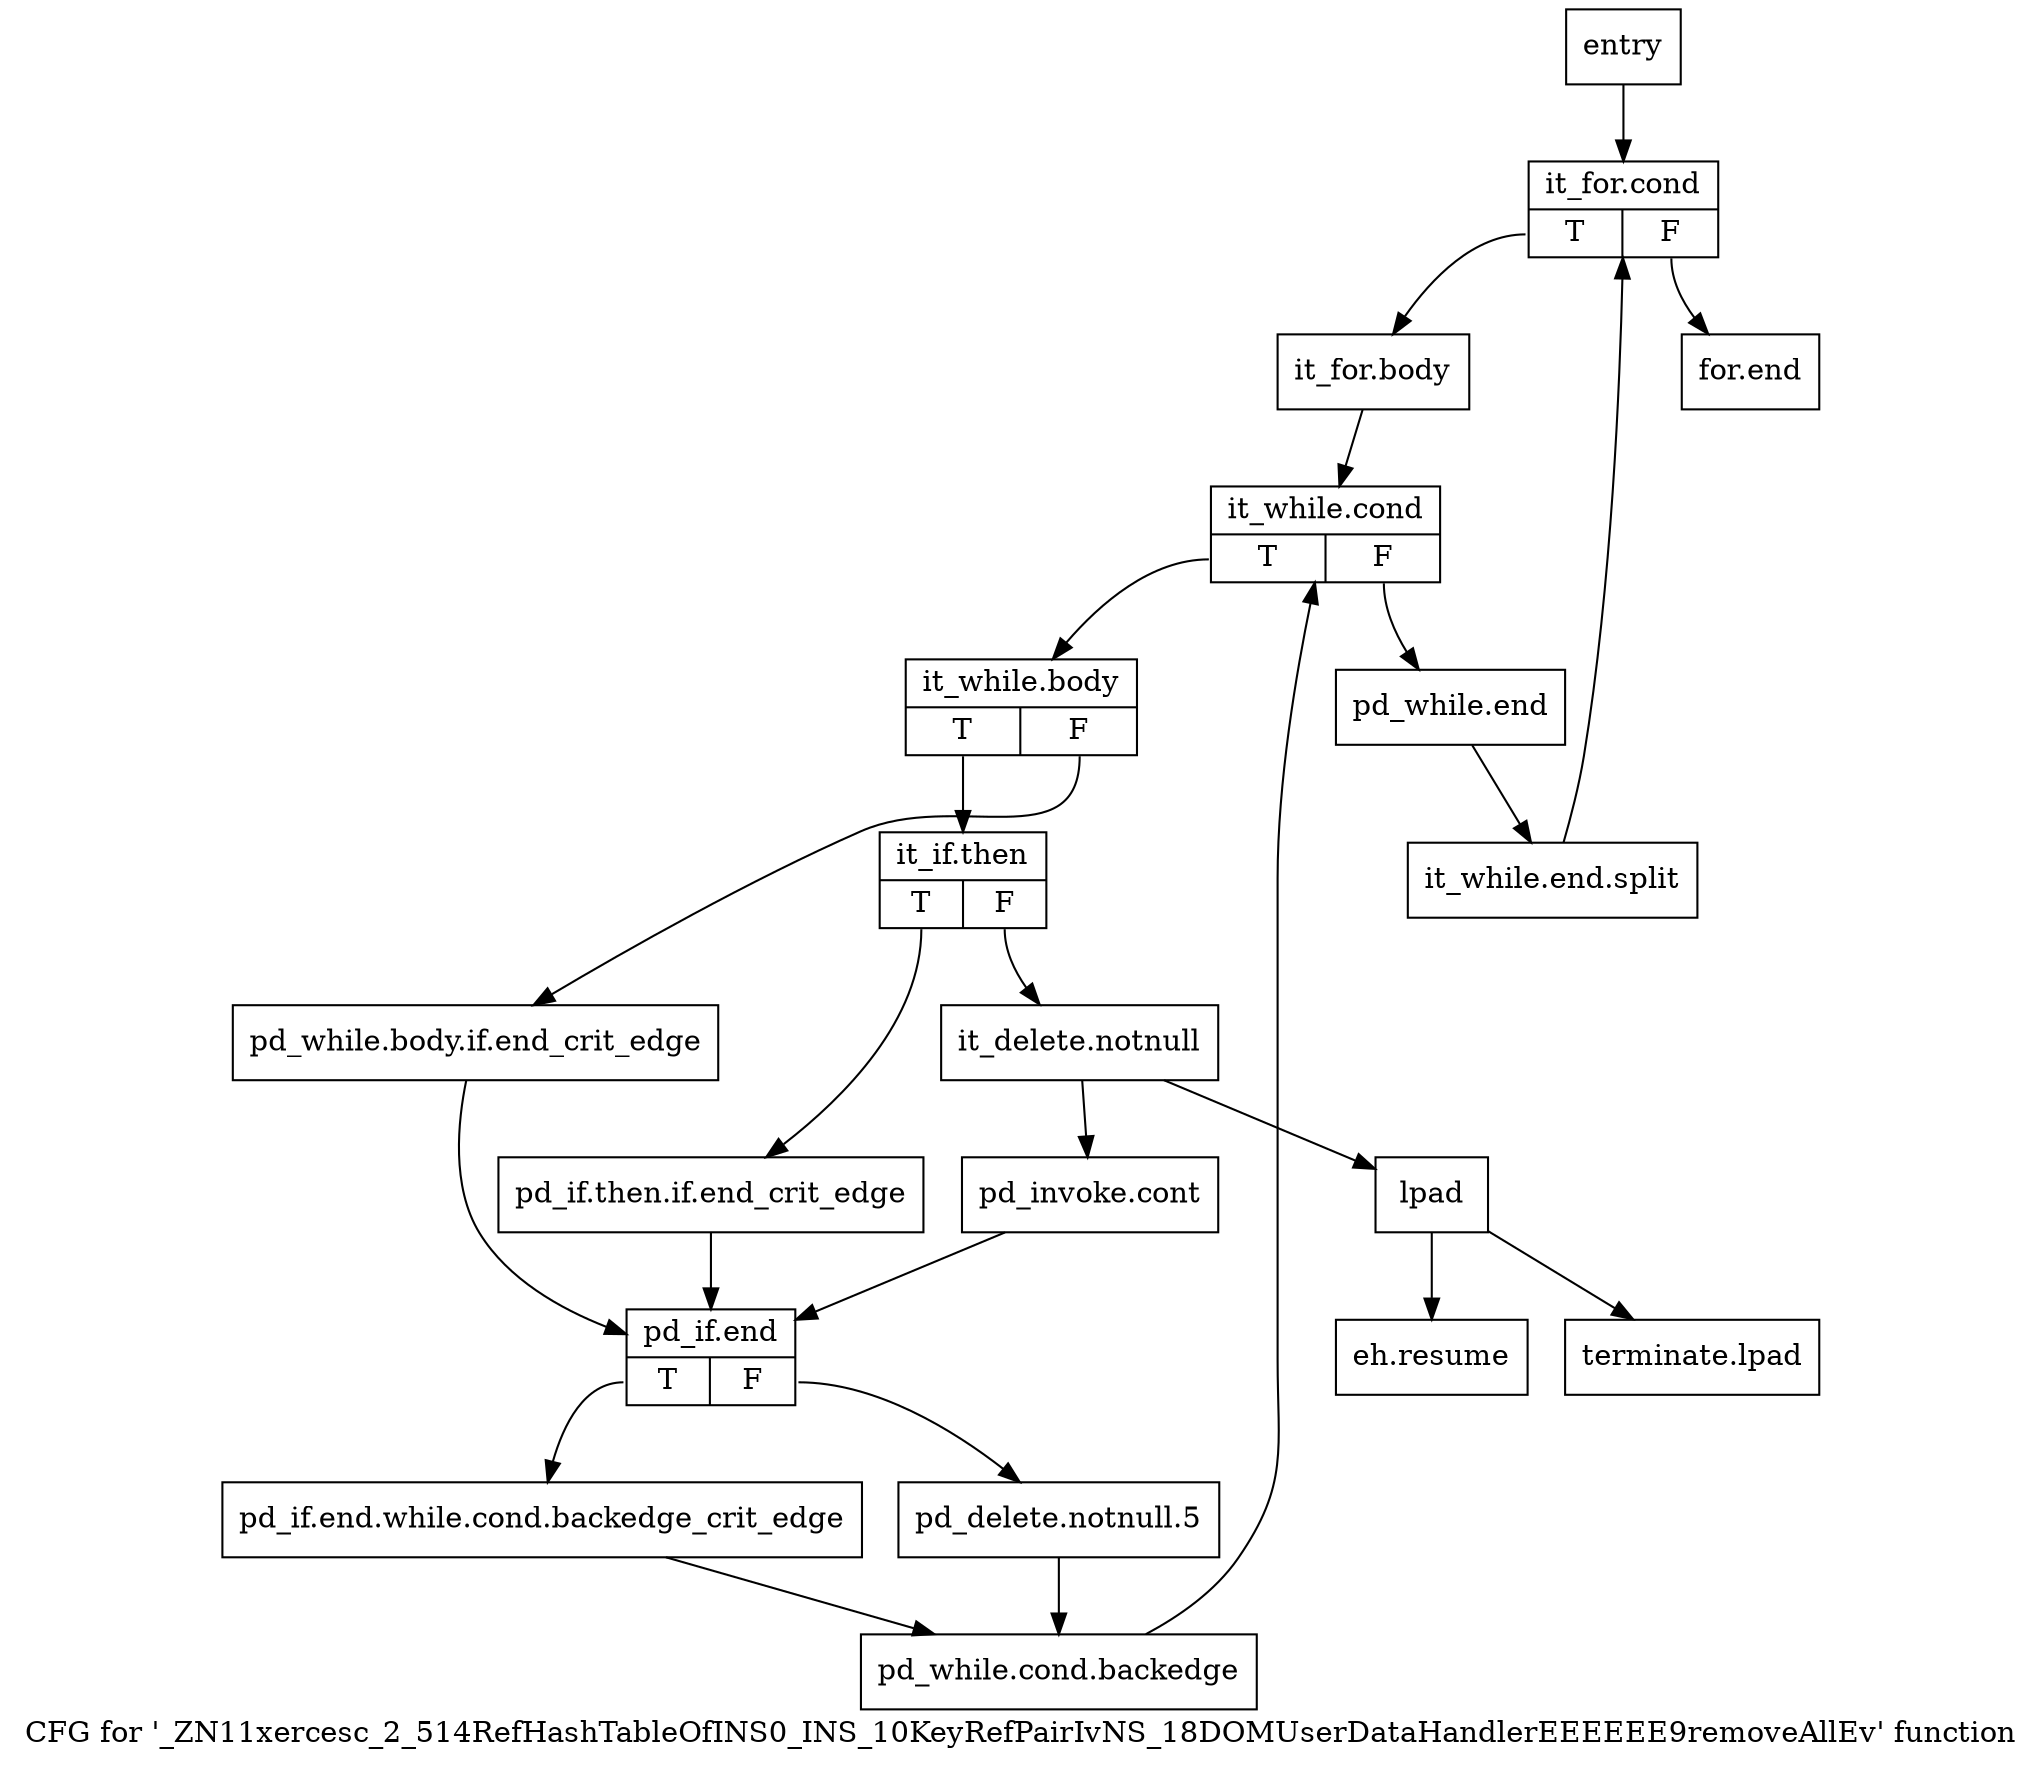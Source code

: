 digraph "CFG for '_ZN11xercesc_2_514RefHashTableOfINS0_INS_10KeyRefPairIvNS_18DOMUserDataHandlerEEEEEE9removeAllEv' function" {
	label="CFG for '_ZN11xercesc_2_514RefHashTableOfINS0_INS_10KeyRefPairIvNS_18DOMUserDataHandlerEEEEEE9removeAllEv' function";

	Node0x2a59a00 [shape=record,label="{entry}"];
	Node0x2a59a00 -> Node0x2a59a50;
	Node0x2a59a50 [shape=record,label="{it_for.cond|{<s0>T|<s1>F}}"];
	Node0x2a59a50:s0 -> Node0x2a59aa0;
	Node0x2a59a50:s1 -> Node0x2a59f00;
	Node0x2a59aa0 [shape=record,label="{it_for.body}"];
	Node0x2a59aa0 -> Node0x2a59af0;
	Node0x2a59af0 [shape=record,label="{it_while.cond|{<s0>T|<s1>F}}"];
	Node0x2a59af0:s0 -> Node0x2a59b40;
	Node0x2a59af0:s1 -> Node0x2a59eb0;
	Node0x2a59b40 [shape=record,label="{it_while.body|{<s0>T|<s1>F}}"];
	Node0x2a59b40:s0 -> Node0x2a59be0;
	Node0x2a59b40:s1 -> Node0x2a59b90;
	Node0x2a59b90 [shape=record,label="{pd_while.body.if.end_crit_edge}"];
	Node0x2a59b90 -> Node0x2a59d70;
	Node0x2a59be0 [shape=record,label="{it_if.then|{<s0>T|<s1>F}}"];
	Node0x2a59be0:s0 -> Node0x2a59c30;
	Node0x2a59be0:s1 -> Node0x2a59c80;
	Node0x2a59c30 [shape=record,label="{pd_if.then.if.end_crit_edge}"];
	Node0x2a59c30 -> Node0x2a59d70;
	Node0x2a59c80 [shape=record,label="{it_delete.notnull}"];
	Node0x2a59c80 -> Node0x2a59cd0;
	Node0x2a59c80 -> Node0x2a59d20;
	Node0x2a59cd0 [shape=record,label="{pd_invoke.cont}"];
	Node0x2a59cd0 -> Node0x2a59d70;
	Node0x2a59d20 [shape=record,label="{lpad}"];
	Node0x2a59d20 -> Node0x2a59f50;
	Node0x2a59d20 -> Node0x2a59fa0;
	Node0x2a59d70 [shape=record,label="{pd_if.end|{<s0>T|<s1>F}}"];
	Node0x2a59d70:s0 -> Node0x2a59dc0;
	Node0x2a59d70:s1 -> Node0x2a59e10;
	Node0x2a59dc0 [shape=record,label="{pd_if.end.while.cond.backedge_crit_edge}"];
	Node0x2a59dc0 -> Node0x2a59e60;
	Node0x2a59e10 [shape=record,label="{pd_delete.notnull.5}"];
	Node0x2a59e10 -> Node0x2a59e60;
	Node0x2a59e60 [shape=record,label="{pd_while.cond.backedge}"];
	Node0x2a59e60 -> Node0x2a59af0;
	Node0x2a59eb0 [shape=record,label="{pd_while.end}"];
	Node0x2a59eb0 -> Node0xa5973c0;
	Node0xa5973c0 [shape=record,label="{it_while.end.split}"];
	Node0xa5973c0 -> Node0x2a59a50;
	Node0x2a59f00 [shape=record,label="{for.end}"];
	Node0x2a59f50 [shape=record,label="{eh.resume}"];
	Node0x2a59fa0 [shape=record,label="{terminate.lpad}"];
}
